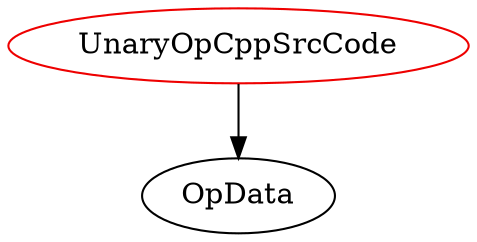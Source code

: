 digraph unaryopcppsrccode{
UnaryOpCppSrcCode -> OpData;
UnaryOpCppSrcCode	[shape=oval, color=red2, label="UnaryOpCppSrcCode"];
}
